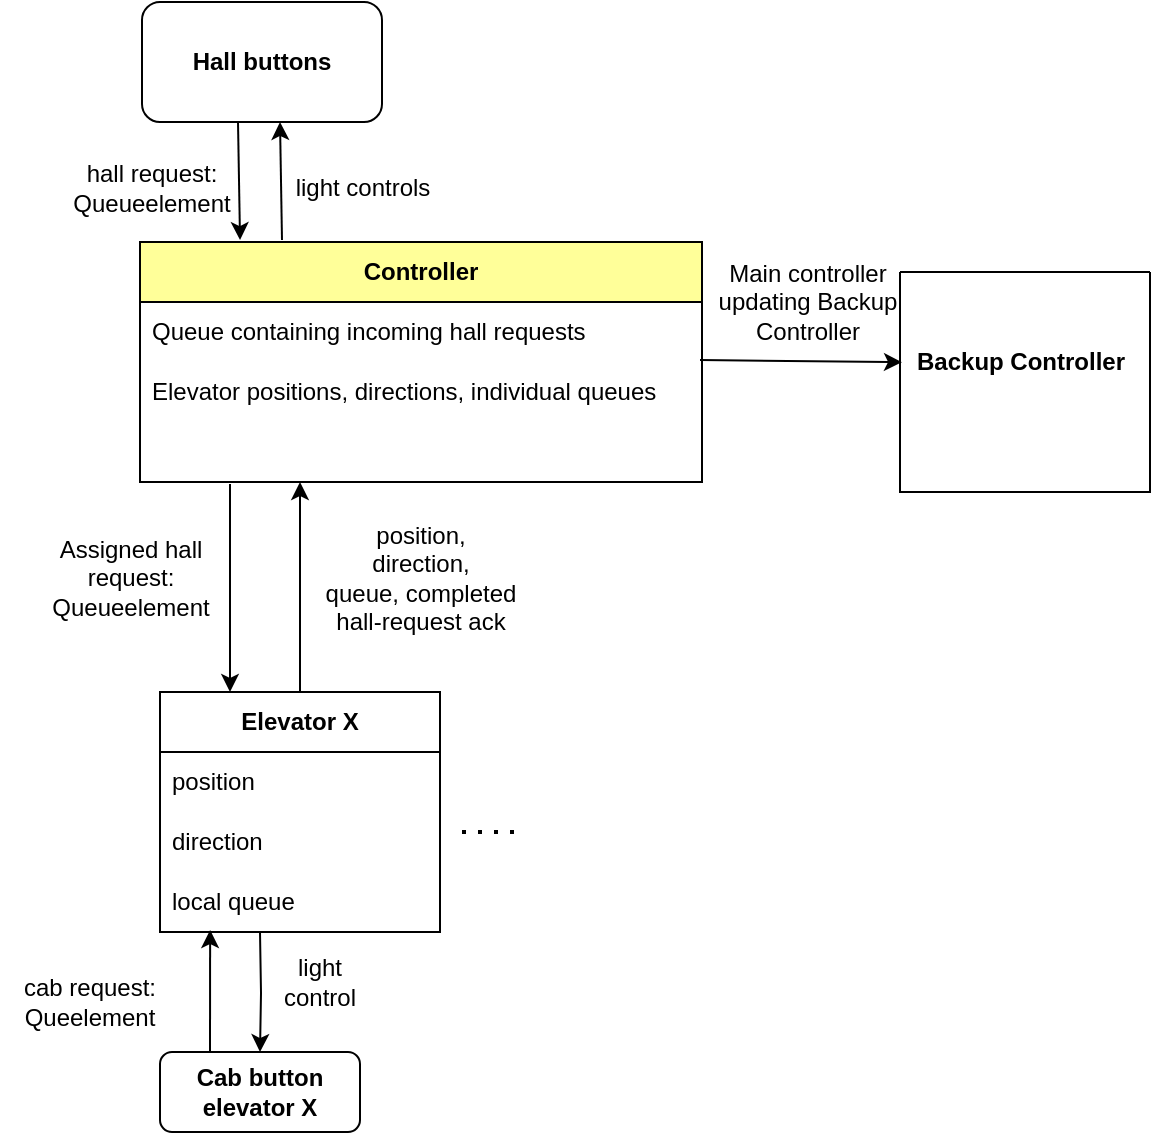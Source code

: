 <mxfile version="26.0.8">
  <diagram name="Page-1" id="t2TYS4hbGcPKNNxTfTVg">
    <mxGraphModel dx="1026" dy="692" grid="1" gridSize="10" guides="1" tooltips="1" connect="1" arrows="1" fold="1" page="1" pageScale="1" pageWidth="827" pageHeight="1169" math="0" shadow="0">
      <root>
        <mxCell id="0" />
        <mxCell id="1" parent="0" />
        <mxCell id="Ptr-ZtB1dvW62xrCnsy5-6" value="" style="swimlane;startSize=0;" vertex="1" parent="1">
          <mxGeometry x="579" y="175" width="125" height="110" as="geometry">
            <mxRectangle x="310" y="260" width="50" height="40" as="alternateBounds" />
          </mxGeometry>
        </mxCell>
        <mxCell id="Ptr-ZtB1dvW62xrCnsy5-7" value="&lt;b&gt;Backup Controller&lt;/b&gt;" style="text;html=1;align=center;verticalAlign=middle;resizable=0;points=[];autosize=1;strokeColor=none;fillColor=none;" vertex="1" parent="Ptr-ZtB1dvW62xrCnsy5-6">
          <mxGeometry x="-5" y="30" width="130" height="30" as="geometry" />
        </mxCell>
        <mxCell id="Ptr-ZtB1dvW62xrCnsy5-13" value="Main controller updating Backup Controller" style="text;html=1;align=center;verticalAlign=middle;whiteSpace=wrap;rounded=0;" vertex="1" parent="1">
          <mxGeometry x="468" y="175" width="130" height="30" as="geometry" />
        </mxCell>
        <mxCell id="Ptr-ZtB1dvW62xrCnsy5-18" value="&lt;b&gt;Elevator X&lt;/b&gt;" style="swimlane;fontStyle=0;childLayout=stackLayout;horizontal=1;startSize=30;horizontalStack=0;resizeParent=1;resizeParentMax=0;resizeLast=0;collapsible=1;marginBottom=0;whiteSpace=wrap;html=1;" vertex="1" parent="1">
          <mxGeometry x="209" y="385" width="140" height="120" as="geometry" />
        </mxCell>
        <mxCell id="Ptr-ZtB1dvW62xrCnsy5-19" value="position" style="text;strokeColor=none;fillColor=none;align=left;verticalAlign=middle;spacingLeft=4;spacingRight=4;overflow=hidden;points=[[0,0.5],[1,0.5]];portConstraint=eastwest;rotatable=0;whiteSpace=wrap;html=1;" vertex="1" parent="Ptr-ZtB1dvW62xrCnsy5-18">
          <mxGeometry y="30" width="140" height="30" as="geometry" />
        </mxCell>
        <mxCell id="Ptr-ZtB1dvW62xrCnsy5-20" value="direction" style="text;strokeColor=none;fillColor=none;align=left;verticalAlign=middle;spacingLeft=4;spacingRight=4;overflow=hidden;points=[[0,0.5],[1,0.5]];portConstraint=eastwest;rotatable=0;whiteSpace=wrap;html=1;" vertex="1" parent="Ptr-ZtB1dvW62xrCnsy5-18">
          <mxGeometry y="60" width="140" height="30" as="geometry" />
        </mxCell>
        <mxCell id="Ptr-ZtB1dvW62xrCnsy5-21" value="local queue" style="text;strokeColor=none;fillColor=none;align=left;verticalAlign=middle;spacingLeft=4;spacingRight=4;overflow=hidden;points=[[0,0.5],[1,0.5]];portConstraint=eastwest;rotatable=0;whiteSpace=wrap;html=1;" vertex="1" parent="Ptr-ZtB1dvW62xrCnsy5-18">
          <mxGeometry y="90" width="140" height="30" as="geometry" />
        </mxCell>
        <mxCell id="Ptr-ZtB1dvW62xrCnsy5-34" value="position,&lt;div&gt;direction,&lt;/div&gt;&lt;div&gt;queue, completed hall-request ack&lt;/div&gt;" style="text;html=1;align=center;verticalAlign=middle;whiteSpace=wrap;rounded=0;" vertex="1" parent="1">
          <mxGeometry x="289" y="310" width="101" height="35" as="geometry" />
        </mxCell>
        <mxCell id="Ptr-ZtB1dvW62xrCnsy5-35" value="Assigned hall request: Queueelement" style="text;html=1;align=center;verticalAlign=middle;whiteSpace=wrap;rounded=0;" vertex="1" parent="1">
          <mxGeometry x="160" y="312.5" width="69" height="30" as="geometry" />
        </mxCell>
        <mxCell id="Ptr-ZtB1dvW62xrCnsy5-39" value="&lt;b&gt;Controller&lt;/b&gt;" style="swimlane;fontStyle=0;childLayout=stackLayout;horizontal=1;startSize=30;horizontalStack=0;resizeParent=1;resizeParentMax=0;resizeLast=0;collapsible=1;marginBottom=0;whiteSpace=wrap;html=1;fillColor=light-dark(#FFFF99,var(--ge-dark-color, #121212));" vertex="1" parent="1">
          <mxGeometry x="199" y="160" width="281" height="120" as="geometry" />
        </mxCell>
        <mxCell id="Ptr-ZtB1dvW62xrCnsy5-40" value="Queue containing incoming hall requests" style="text;strokeColor=none;fillColor=none;align=left;verticalAlign=middle;spacingLeft=4;spacingRight=4;overflow=hidden;points=[[0,0.5],[1,0.5]];portConstraint=eastwest;rotatable=0;whiteSpace=wrap;html=1;" vertex="1" parent="Ptr-ZtB1dvW62xrCnsy5-39">
          <mxGeometry y="30" width="281" height="30" as="geometry" />
        </mxCell>
        <mxCell id="Ptr-ZtB1dvW62xrCnsy5-41" value="Elevator positions, directions, individual queues" style="text;strokeColor=none;fillColor=none;align=left;verticalAlign=middle;spacingLeft=4;spacingRight=4;overflow=hidden;points=[[0,0.5],[1,0.5]];portConstraint=eastwest;rotatable=0;whiteSpace=wrap;html=1;" vertex="1" parent="Ptr-ZtB1dvW62xrCnsy5-39">
          <mxGeometry y="60" width="281" height="30" as="geometry" />
        </mxCell>
        <mxCell id="Ptr-ZtB1dvW62xrCnsy5-42" value="&amp;nbsp;" style="text;strokeColor=none;fillColor=none;align=left;verticalAlign=middle;spacingLeft=4;spacingRight=4;overflow=hidden;points=[[0,0.5],[1,0.5]];portConstraint=eastwest;rotatable=0;whiteSpace=wrap;html=1;" vertex="1" parent="Ptr-ZtB1dvW62xrCnsy5-39">
          <mxGeometry y="90" width="281" height="30" as="geometry" />
        </mxCell>
        <mxCell id="Ptr-ZtB1dvW62xrCnsy5-43" value="" style="endArrow=classic;html=1;rounded=0;entryX=0.25;entryY=0;entryDx=0;entryDy=0;" edge="1" parent="1" target="Ptr-ZtB1dvW62xrCnsy5-18">
          <mxGeometry width="50" height="50" relative="1" as="geometry">
            <mxPoint x="244" y="281" as="sourcePoint" />
            <mxPoint x="439" y="405" as="targetPoint" />
          </mxGeometry>
        </mxCell>
        <mxCell id="Ptr-ZtB1dvW62xrCnsy5-45" value="" style="endArrow=classic;html=1;rounded=0;entryX=0.008;entryY=0.41;entryDx=0;entryDy=0;entryPerimeter=0;" edge="1" parent="1" target="Ptr-ZtB1dvW62xrCnsy5-6">
          <mxGeometry width="50" height="50" relative="1" as="geometry">
            <mxPoint x="479" y="219" as="sourcePoint" />
            <mxPoint x="439" y="405" as="targetPoint" />
          </mxGeometry>
        </mxCell>
        <mxCell id="Ptr-ZtB1dvW62xrCnsy5-46" value="" style="endArrow=classic;html=1;rounded=0;exitX=0.5;exitY=0;exitDx=0;exitDy=0;" edge="1" parent="1" source="Ptr-ZtB1dvW62xrCnsy5-18">
          <mxGeometry width="50" height="50" relative="1" as="geometry">
            <mxPoint x="279" y="380" as="sourcePoint" />
            <mxPoint x="279" y="280" as="targetPoint" />
          </mxGeometry>
        </mxCell>
        <mxCell id="Ptr-ZtB1dvW62xrCnsy5-55" value="&lt;b&gt;Cab button elevator X&lt;/b&gt;" style="rounded=1;whiteSpace=wrap;html=1;" vertex="1" parent="1">
          <mxGeometry x="209" y="565" width="100" height="40" as="geometry" />
        </mxCell>
        <mxCell id="Ptr-ZtB1dvW62xrCnsy5-57" value="" style="endArrow=none;dashed=1;html=1;dashPattern=1 3;strokeWidth=2;rounded=0;" edge="1" parent="1">
          <mxGeometry width="50" height="50" relative="1" as="geometry">
            <mxPoint x="360" y="455" as="sourcePoint" />
            <mxPoint x="390" y="455" as="targetPoint" />
          </mxGeometry>
        </mxCell>
        <mxCell id="Ptr-ZtB1dvW62xrCnsy5-59" style="edgeStyle=orthogonalEdgeStyle;rounded=0;orthogonalLoop=1;jettySize=auto;html=1;entryX=0.5;entryY=0;entryDx=0;entryDy=0;" edge="1" parent="1" target="Ptr-ZtB1dvW62xrCnsy5-55">
          <mxGeometry relative="1" as="geometry">
            <mxPoint x="259" y="505" as="sourcePoint" />
          </mxGeometry>
        </mxCell>
        <mxCell id="Ptr-ZtB1dvW62xrCnsy5-60" value="" style="endArrow=classic;html=1;rounded=0;exitX=0.25;exitY=0;exitDx=0;exitDy=0;entryX=0.179;entryY=0.967;entryDx=0;entryDy=0;entryPerimeter=0;" edge="1" parent="1" source="Ptr-ZtB1dvW62xrCnsy5-55" target="Ptr-ZtB1dvW62xrCnsy5-21">
          <mxGeometry width="50" height="50" relative="1" as="geometry">
            <mxPoint x="389" y="455" as="sourcePoint" />
            <mxPoint x="439" y="405" as="targetPoint" />
          </mxGeometry>
        </mxCell>
        <mxCell id="Ptr-ZtB1dvW62xrCnsy5-61" value="light control" style="text;html=1;align=center;verticalAlign=middle;whiteSpace=wrap;rounded=0;" vertex="1" parent="1">
          <mxGeometry x="259" y="515" width="60" height="30" as="geometry" />
        </mxCell>
        <mxCell id="Ptr-ZtB1dvW62xrCnsy5-62" value="cab request: Queelement" style="text;html=1;align=center;verticalAlign=middle;whiteSpace=wrap;rounded=0;" vertex="1" parent="1">
          <mxGeometry x="129" y="525" width="90" height="30" as="geometry" />
        </mxCell>
        <mxCell id="Ptr-ZtB1dvW62xrCnsy5-67" value="&lt;b&gt;Hall buttons&lt;/b&gt;" style="rounded=1;whiteSpace=wrap;html=1;" vertex="1" parent="1">
          <mxGeometry x="200" y="40" width="120" height="60" as="geometry" />
        </mxCell>
        <mxCell id="Ptr-ZtB1dvW62xrCnsy5-68" value="" style="endArrow=classic;html=1;rounded=0;entryX=0.575;entryY=1;entryDx=0;entryDy=0;entryPerimeter=0;" edge="1" parent="1" target="Ptr-ZtB1dvW62xrCnsy5-67">
          <mxGeometry width="50" height="50" relative="1" as="geometry">
            <mxPoint x="270" y="159" as="sourcePoint" />
            <mxPoint x="440" y="300" as="targetPoint" />
            <Array as="points" />
          </mxGeometry>
        </mxCell>
        <mxCell id="Ptr-ZtB1dvW62xrCnsy5-70" value="" style="endArrow=classic;html=1;rounded=0;entryX=0.178;entryY=-0.008;entryDx=0;entryDy=0;entryPerimeter=0;exitX=0.4;exitY=1;exitDx=0;exitDy=0;exitPerimeter=0;" edge="1" parent="1" source="Ptr-ZtB1dvW62xrCnsy5-67" target="Ptr-ZtB1dvW62xrCnsy5-39">
          <mxGeometry width="50" height="50" relative="1" as="geometry">
            <mxPoint x="242" y="102" as="sourcePoint" />
            <mxPoint x="440" y="300" as="targetPoint" />
          </mxGeometry>
        </mxCell>
        <mxCell id="Ptr-ZtB1dvW62xrCnsy5-71" value="light controls" style="text;html=1;align=center;verticalAlign=middle;resizable=0;points=[];autosize=1;strokeColor=none;fillColor=none;" vertex="1" parent="1">
          <mxGeometry x="264.5" y="118" width="90" height="30" as="geometry" />
        </mxCell>
        <mxCell id="Ptr-ZtB1dvW62xrCnsy5-73" value="hall request: Queueelement" style="text;html=1;align=center;verticalAlign=middle;whiteSpace=wrap;rounded=0;" vertex="1" parent="1">
          <mxGeometry x="170" y="118" width="70" height="30" as="geometry" />
        </mxCell>
        <mxCell id="Ptr-ZtB1dvW62xrCnsy5-74" style="edgeStyle=orthogonalEdgeStyle;rounded=0;orthogonalLoop=1;jettySize=auto;html=1;exitX=0.5;exitY=1;exitDx=0;exitDy=0;" edge="1" parent="1" source="Ptr-ZtB1dvW62xrCnsy5-6" target="Ptr-ZtB1dvW62xrCnsy5-6">
          <mxGeometry relative="1" as="geometry" />
        </mxCell>
      </root>
    </mxGraphModel>
  </diagram>
</mxfile>
